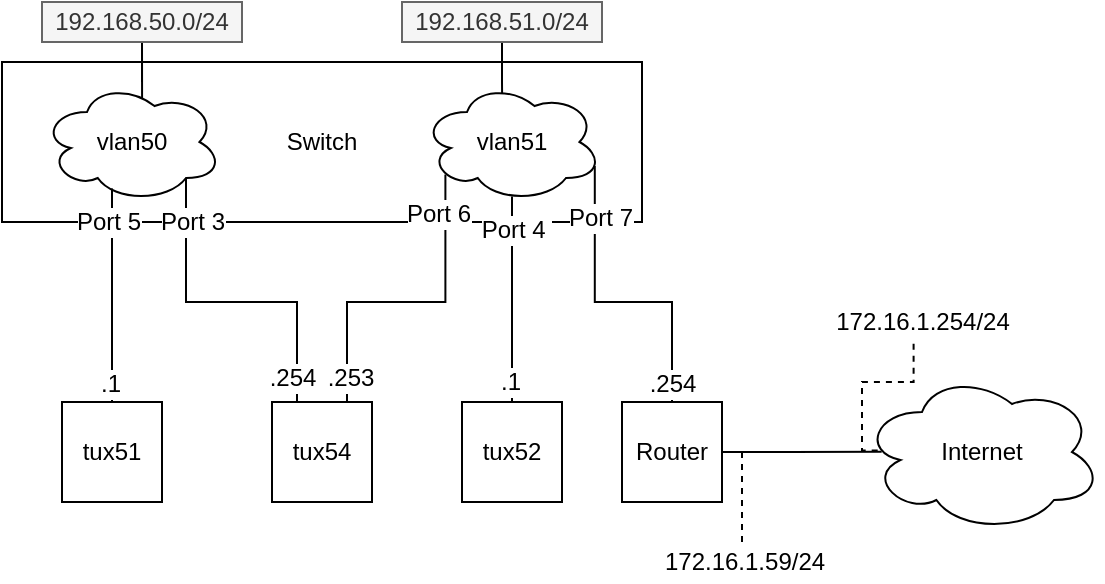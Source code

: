 <mxfile version="12.3.9" type="device" pages="1"><diagram id="680Xnzr_ssHDH-MB-oPB" name="Page-1"><mxGraphModel dx="816" dy="895" grid="1" gridSize="10" guides="1" tooltips="1" connect="1" arrows="1" fold="1" page="1" pageScale="1" pageWidth="850" pageHeight="1100" math="0" shadow="0"><root><mxCell id="0"/><mxCell id="1" parent="0"/><mxCell id="vSil7Gk5vYhyiHCq8J55-1" value="Switch" style="rounded=0;whiteSpace=wrap;html=1;" vertex="1" parent="1"><mxGeometry x="200" y="200" width="320" height="80" as="geometry"/></mxCell><mxCell id="vSil7Gk5vYhyiHCq8J55-4" value="vlan50" style="ellipse;shape=cloud;whiteSpace=wrap;html=1;" vertex="1" parent="1"><mxGeometry x="220" y="210" width="90" height="60" as="geometry"/></mxCell><mxCell id="vSil7Gk5vYhyiHCq8J55-5" value="vlan51" style="ellipse;shape=cloud;whiteSpace=wrap;html=1;" vertex="1" parent="1"><mxGeometry x="410" y="210" width="90" height="60" as="geometry"/></mxCell><mxCell id="vSil7Gk5vYhyiHCq8J55-7" style="edgeStyle=orthogonalEdgeStyle;rounded=0;orthogonalLoop=1;jettySize=auto;html=1;entryX=0.389;entryY=0.887;entryDx=0;entryDy=0;entryPerimeter=0;endArrow=none;endFill=0;" edge="1" parent="1" source="vSil7Gk5vYhyiHCq8J55-6" target="vSil7Gk5vYhyiHCq8J55-4"><mxGeometry relative="1" as="geometry"><mxPoint x="260" y="325" as="targetPoint"/></mxGeometry></mxCell><mxCell id="vSil7Gk5vYhyiHCq8J55-8" value="Port 5" style="text;html=1;align=center;verticalAlign=middle;resizable=0;points=[];;labelBackgroundColor=#ffffff;" vertex="1" connectable="0" parent="vSil7Gk5vYhyiHCq8J55-7"><mxGeometry x="0.683" y="-1" relative="1" as="geometry"><mxPoint x="-3" as="offset"/></mxGeometry></mxCell><mxCell id="vSil7Gk5vYhyiHCq8J55-9" value=".1" style="text;html=1;align=center;verticalAlign=middle;resizable=0;points=[];;labelBackgroundColor=#ffffff;" vertex="1" connectable="0" parent="vSil7Gk5vYhyiHCq8J55-7"><mxGeometry x="-0.833" y="1" relative="1" as="geometry"><mxPoint as="offset"/></mxGeometry></mxCell><mxCell id="vSil7Gk5vYhyiHCq8J55-6" value="tux51" style="whiteSpace=wrap;html=1;aspect=fixed;" vertex="1" parent="1"><mxGeometry x="230" y="370" width="50" height="50" as="geometry"/></mxCell><mxCell id="vSil7Gk5vYhyiHCq8J55-11" style="edgeStyle=orthogonalEdgeStyle;rounded=0;orthogonalLoop=1;jettySize=auto;html=1;entryX=0.8;entryY=0.8;entryDx=0;entryDy=0;entryPerimeter=0;exitX=0.25;exitY=0;exitDx=0;exitDy=0;endArrow=none;endFill=0;" edge="1" parent="1" source="vSil7Gk5vYhyiHCq8J55-10" target="vSil7Gk5vYhyiHCq8J55-4"><mxGeometry relative="1" as="geometry"/></mxCell><mxCell id="vSil7Gk5vYhyiHCq8J55-18" value=".254" style="text;html=1;align=center;verticalAlign=middle;resizable=0;points=[];;labelBackgroundColor=#ffffff;" vertex="1" connectable="0" parent="vSil7Gk5vYhyiHCq8J55-11"><mxGeometry x="-0.836" relative="1" as="geometry"><mxPoint x="-2.5" y="1.5" as="offset"/></mxGeometry></mxCell><mxCell id="vSil7Gk5vYhyiHCq8J55-19" value="Port 3" style="text;html=1;align=center;verticalAlign=middle;resizable=0;points=[];;labelBackgroundColor=#ffffff;" vertex="1" connectable="0" parent="vSil7Gk5vYhyiHCq8J55-11"><mxGeometry x="0.689" y="1" relative="1" as="geometry"><mxPoint x="4" y="-4" as="offset"/></mxGeometry></mxCell><mxCell id="vSil7Gk5vYhyiHCq8J55-20" style="edgeStyle=orthogonalEdgeStyle;rounded=0;orthogonalLoop=1;jettySize=auto;html=1;exitX=0.75;exitY=0;exitDx=0;exitDy=0;entryX=0.13;entryY=0.77;entryDx=0;entryDy=0;entryPerimeter=0;endArrow=none;endFill=0;" edge="1" parent="1" source="vSil7Gk5vYhyiHCq8J55-10" target="vSil7Gk5vYhyiHCq8J55-5"><mxGeometry relative="1" as="geometry"/></mxCell><mxCell id="vSil7Gk5vYhyiHCq8J55-21" value="Port 6" style="text;html=1;align=center;verticalAlign=middle;resizable=0;points=[];;labelBackgroundColor=#ffffff;" vertex="1" connectable="0" parent="vSil7Gk5vYhyiHCq8J55-20"><mxGeometry x="0.71" y="1" relative="1" as="geometry"><mxPoint x="-3" y="-3.5" as="offset"/></mxGeometry></mxCell><mxCell id="vSil7Gk5vYhyiHCq8J55-22" value=".253" style="text;html=1;align=center;verticalAlign=middle;resizable=0;points=[];;labelBackgroundColor=#ffffff;" vertex="1" connectable="0" parent="vSil7Gk5vYhyiHCq8J55-20"><mxGeometry x="-0.85" y="-1" relative="1" as="geometry"><mxPoint as="offset"/></mxGeometry></mxCell><mxCell id="vSil7Gk5vYhyiHCq8J55-10" value="tux54" style="whiteSpace=wrap;html=1;aspect=fixed;" vertex="1" parent="1"><mxGeometry x="335" y="370" width="50" height="50" as="geometry"/></mxCell><mxCell id="vSil7Gk5vYhyiHCq8J55-24" style="edgeStyle=orthogonalEdgeStyle;rounded=0;orthogonalLoop=1;jettySize=auto;html=1;entryX=0.5;entryY=0.955;entryDx=0;entryDy=0;entryPerimeter=0;endArrow=none;endFill=0;" edge="1" parent="1" source="vSil7Gk5vYhyiHCq8J55-23" target="vSil7Gk5vYhyiHCq8J55-5"><mxGeometry relative="1" as="geometry"><mxPoint x="455" y="270" as="targetPoint"/></mxGeometry></mxCell><mxCell id="vSil7Gk5vYhyiHCq8J55-25" value="Port 4&amp;nbsp;" style="text;html=1;align=center;verticalAlign=middle;resizable=0;points=[];;labelBackgroundColor=#ffffff;" vertex="1" connectable="0" parent="vSil7Gk5vYhyiHCq8J55-24"><mxGeometry x="0.744" relative="1" as="geometry"><mxPoint x="2" y="3.5" as="offset"/></mxGeometry></mxCell><mxCell id="vSil7Gk5vYhyiHCq8J55-26" value=".1" style="text;html=1;align=center;verticalAlign=middle;resizable=0;points=[];;labelBackgroundColor=#ffffff;" vertex="1" connectable="0" parent="vSil7Gk5vYhyiHCq8J55-24"><mxGeometry x="-0.024" y="40" relative="1" as="geometry"><mxPoint x="39" y="40" as="offset"/></mxGeometry></mxCell><mxCell id="vSil7Gk5vYhyiHCq8J55-23" value="tux52" style="whiteSpace=wrap;html=1;aspect=fixed;" vertex="1" parent="1"><mxGeometry x="430" y="370" width="50" height="50" as="geometry"/></mxCell><mxCell id="vSil7Gk5vYhyiHCq8J55-28" style="edgeStyle=orthogonalEdgeStyle;rounded=0;orthogonalLoop=1;jettySize=auto;html=1;entryX=0.96;entryY=0.7;entryDx=0;entryDy=0;entryPerimeter=0;exitX=0.5;exitY=0;exitDx=0;exitDy=0;endArrow=none;endFill=0;" edge="1" parent="1" source="vSil7Gk5vYhyiHCq8J55-27" target="vSil7Gk5vYhyiHCq8J55-5"><mxGeometry relative="1" as="geometry"/></mxCell><mxCell id="vSil7Gk5vYhyiHCq8J55-29" value=".254" style="text;html=1;align=center;verticalAlign=middle;resizable=0;points=[];;labelBackgroundColor=#ffffff;" vertex="1" connectable="0" parent="vSil7Gk5vYhyiHCq8J55-28"><mxGeometry x="-0.903" y="1" relative="1" as="geometry"><mxPoint x="1" y="-2" as="offset"/></mxGeometry></mxCell><mxCell id="vSil7Gk5vYhyiHCq8J55-30" value="Port 7" style="text;html=1;align=center;verticalAlign=middle;resizable=0;points=[];;labelBackgroundColor=#ffffff;" vertex="1" connectable="0" parent="vSil7Gk5vYhyiHCq8J55-28"><mxGeometry x="0.728" y="1" relative="1" as="geometry"><mxPoint x="3" y="5" as="offset"/></mxGeometry></mxCell><mxCell id="vSil7Gk5vYhyiHCq8J55-31" style="edgeStyle=orthogonalEdgeStyle;rounded=0;orthogonalLoop=1;jettySize=auto;html=1;entryX=0.082;entryY=0.499;entryDx=0;entryDy=0;entryPerimeter=0;endArrow=none;endFill=0;" edge="1" parent="1" source="vSil7Gk5vYhyiHCq8J55-27" target="vSil7Gk5vYhyiHCq8J55-32"><mxGeometry relative="1" as="geometry"><mxPoint x="650" y="395" as="targetPoint"/></mxGeometry></mxCell><mxCell id="vSil7Gk5vYhyiHCq8J55-27" value="Router" style="whiteSpace=wrap;html=1;aspect=fixed;" vertex="1" parent="1"><mxGeometry x="510" y="370" width="50" height="50" as="geometry"/></mxCell><mxCell id="vSil7Gk5vYhyiHCq8J55-32" value="Internet" style="ellipse;shape=cloud;whiteSpace=wrap;html=1;" vertex="1" parent="1"><mxGeometry x="630" y="355" width="120" height="80" as="geometry"/></mxCell><mxCell id="vSil7Gk5vYhyiHCq8J55-40" style="edgeStyle=orthogonalEdgeStyle;rounded=0;orthogonalLoop=1;jettySize=auto;html=1;endArrow=none;endFill=0;entryX=0.445;entryY=0.093;entryDx=0;entryDy=0;entryPerimeter=0;" edge="1" parent="1" source="vSil7Gk5vYhyiHCq8J55-33" target="vSil7Gk5vYhyiHCq8J55-5"><mxGeometry relative="1" as="geometry"><mxPoint x="450" y="217" as="targetPoint"/></mxGeometry></mxCell><mxCell id="vSil7Gk5vYhyiHCq8J55-33" value="192.168.51.0/24" style="text;html=1;strokeColor=#666666;fillColor=#f5f5f5;align=center;verticalAlign=middle;whiteSpace=wrap;rounded=0;fontColor=#333333;" vertex="1" parent="1"><mxGeometry x="400" y="170" width="100" height="20" as="geometry"/></mxCell><mxCell id="vSil7Gk5vYhyiHCq8J55-43" style="edgeStyle=orthogonalEdgeStyle;rounded=0;orthogonalLoop=1;jettySize=auto;html=1;entryX=0.556;entryY=0.133;entryDx=0;entryDy=0;entryPerimeter=0;endArrow=none;endFill=0;" edge="1" parent="1" source="vSil7Gk5vYhyiHCq8J55-34" target="vSil7Gk5vYhyiHCq8J55-4"><mxGeometry relative="1" as="geometry"/></mxCell><mxCell id="vSil7Gk5vYhyiHCq8J55-34" value="192.168.50.0/24" style="text;html=1;align=center;verticalAlign=middle;whiteSpace=wrap;rounded=0;fillColor=#f5f5f5;strokeColor=#666666;fontColor=#333333;" vertex="1" parent="1"><mxGeometry x="220" y="170" width="100" height="20" as="geometry"/></mxCell><mxCell id="vSil7Gk5vYhyiHCq8J55-36" style="edgeStyle=orthogonalEdgeStyle;rounded=0;orthogonalLoop=1;jettySize=auto;html=1;endArrow=none;endFill=0;entryX=0.083;entryY=0.49;entryDx=0;entryDy=0;entryPerimeter=0;exitX=0.458;exitY=1.042;exitDx=0;exitDy=0;exitPerimeter=0;dashed=1;" edge="1" parent="1" source="vSil7Gk5vYhyiHCq8J55-35" target="vSil7Gk5vYhyiHCq8J55-32"><mxGeometry relative="1" as="geometry"><mxPoint x="630" y="390" as="targetPoint"/><Array as="points"><mxPoint x="656" y="360"/><mxPoint x="630" y="360"/><mxPoint x="630" y="394"/></Array></mxGeometry></mxCell><mxCell id="vSil7Gk5vYhyiHCq8J55-35" value="172.16.1.254/24" style="text;html=1;align=center;verticalAlign=middle;resizable=0;points=[];;autosize=1;" vertex="1" parent="1"><mxGeometry x="610" y="320" width="100" height="20" as="geometry"/></mxCell><mxCell id="vSil7Gk5vYhyiHCq8J55-38" style="edgeStyle=orthogonalEdgeStyle;rounded=0;orthogonalLoop=1;jettySize=auto;html=1;endArrow=none;endFill=0;entryX=1;entryY=0.5;entryDx=0;entryDy=0;dashed=1;" edge="1" parent="1" source="vSil7Gk5vYhyiHCq8J55-37" target="vSil7Gk5vYhyiHCq8J55-27"><mxGeometry relative="1" as="geometry"><mxPoint x="570" y="400" as="targetPoint"/><Array as="points"><mxPoint x="570" y="395"/></Array></mxGeometry></mxCell><mxCell id="vSil7Gk5vYhyiHCq8J55-37" value="172.16.1.59/24" style="text;html=1;align=center;verticalAlign=middle;resizable=0;points=[];;autosize=1;" vertex="1" parent="1"><mxGeometry x="521" y="440" width="100" height="20" as="geometry"/></mxCell></root></mxGraphModel></diagram></mxfile>